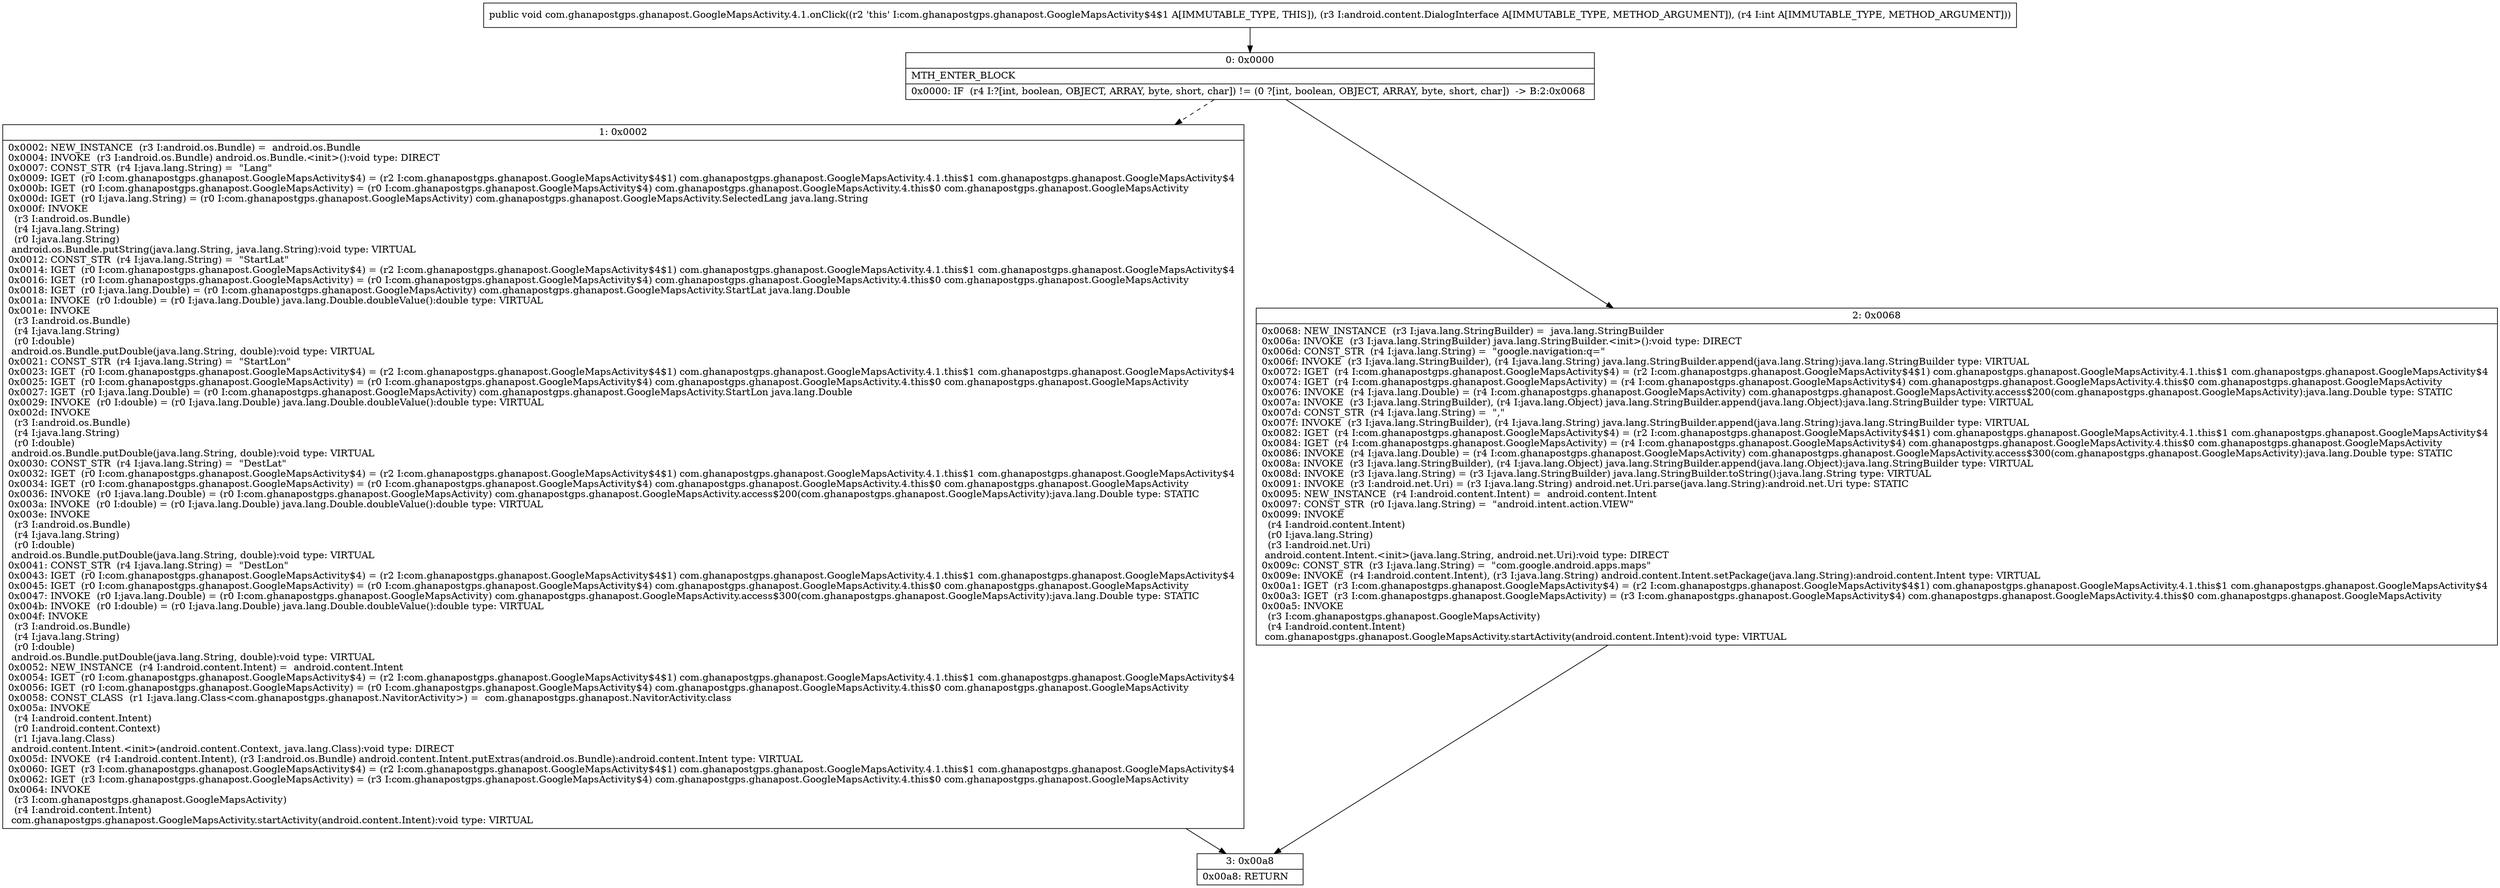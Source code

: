 digraph "CFG forcom.ghanapostgps.ghanapost.GoogleMapsActivity.4.1.onClick(Landroid\/content\/DialogInterface;I)V" {
Node_0 [shape=record,label="{0\:\ 0x0000|MTH_ENTER_BLOCK\l|0x0000: IF  (r4 I:?[int, boolean, OBJECT, ARRAY, byte, short, char]) != (0 ?[int, boolean, OBJECT, ARRAY, byte, short, char])  \-\> B:2:0x0068 \l}"];
Node_1 [shape=record,label="{1\:\ 0x0002|0x0002: NEW_INSTANCE  (r3 I:android.os.Bundle) =  android.os.Bundle \l0x0004: INVOKE  (r3 I:android.os.Bundle) android.os.Bundle.\<init\>():void type: DIRECT \l0x0007: CONST_STR  (r4 I:java.lang.String) =  \"Lang\" \l0x0009: IGET  (r0 I:com.ghanapostgps.ghanapost.GoogleMapsActivity$4) = (r2 I:com.ghanapostgps.ghanapost.GoogleMapsActivity$4$1) com.ghanapostgps.ghanapost.GoogleMapsActivity.4.1.this$1 com.ghanapostgps.ghanapost.GoogleMapsActivity$4 \l0x000b: IGET  (r0 I:com.ghanapostgps.ghanapost.GoogleMapsActivity) = (r0 I:com.ghanapostgps.ghanapost.GoogleMapsActivity$4) com.ghanapostgps.ghanapost.GoogleMapsActivity.4.this$0 com.ghanapostgps.ghanapost.GoogleMapsActivity \l0x000d: IGET  (r0 I:java.lang.String) = (r0 I:com.ghanapostgps.ghanapost.GoogleMapsActivity) com.ghanapostgps.ghanapost.GoogleMapsActivity.SelectedLang java.lang.String \l0x000f: INVOKE  \l  (r3 I:android.os.Bundle)\l  (r4 I:java.lang.String)\l  (r0 I:java.lang.String)\l android.os.Bundle.putString(java.lang.String, java.lang.String):void type: VIRTUAL \l0x0012: CONST_STR  (r4 I:java.lang.String) =  \"StartLat\" \l0x0014: IGET  (r0 I:com.ghanapostgps.ghanapost.GoogleMapsActivity$4) = (r2 I:com.ghanapostgps.ghanapost.GoogleMapsActivity$4$1) com.ghanapostgps.ghanapost.GoogleMapsActivity.4.1.this$1 com.ghanapostgps.ghanapost.GoogleMapsActivity$4 \l0x0016: IGET  (r0 I:com.ghanapostgps.ghanapost.GoogleMapsActivity) = (r0 I:com.ghanapostgps.ghanapost.GoogleMapsActivity$4) com.ghanapostgps.ghanapost.GoogleMapsActivity.4.this$0 com.ghanapostgps.ghanapost.GoogleMapsActivity \l0x0018: IGET  (r0 I:java.lang.Double) = (r0 I:com.ghanapostgps.ghanapost.GoogleMapsActivity) com.ghanapostgps.ghanapost.GoogleMapsActivity.StartLat java.lang.Double \l0x001a: INVOKE  (r0 I:double) = (r0 I:java.lang.Double) java.lang.Double.doubleValue():double type: VIRTUAL \l0x001e: INVOKE  \l  (r3 I:android.os.Bundle)\l  (r4 I:java.lang.String)\l  (r0 I:double)\l android.os.Bundle.putDouble(java.lang.String, double):void type: VIRTUAL \l0x0021: CONST_STR  (r4 I:java.lang.String) =  \"StartLon\" \l0x0023: IGET  (r0 I:com.ghanapostgps.ghanapost.GoogleMapsActivity$4) = (r2 I:com.ghanapostgps.ghanapost.GoogleMapsActivity$4$1) com.ghanapostgps.ghanapost.GoogleMapsActivity.4.1.this$1 com.ghanapostgps.ghanapost.GoogleMapsActivity$4 \l0x0025: IGET  (r0 I:com.ghanapostgps.ghanapost.GoogleMapsActivity) = (r0 I:com.ghanapostgps.ghanapost.GoogleMapsActivity$4) com.ghanapostgps.ghanapost.GoogleMapsActivity.4.this$0 com.ghanapostgps.ghanapost.GoogleMapsActivity \l0x0027: IGET  (r0 I:java.lang.Double) = (r0 I:com.ghanapostgps.ghanapost.GoogleMapsActivity) com.ghanapostgps.ghanapost.GoogleMapsActivity.StartLon java.lang.Double \l0x0029: INVOKE  (r0 I:double) = (r0 I:java.lang.Double) java.lang.Double.doubleValue():double type: VIRTUAL \l0x002d: INVOKE  \l  (r3 I:android.os.Bundle)\l  (r4 I:java.lang.String)\l  (r0 I:double)\l android.os.Bundle.putDouble(java.lang.String, double):void type: VIRTUAL \l0x0030: CONST_STR  (r4 I:java.lang.String) =  \"DestLat\" \l0x0032: IGET  (r0 I:com.ghanapostgps.ghanapost.GoogleMapsActivity$4) = (r2 I:com.ghanapostgps.ghanapost.GoogleMapsActivity$4$1) com.ghanapostgps.ghanapost.GoogleMapsActivity.4.1.this$1 com.ghanapostgps.ghanapost.GoogleMapsActivity$4 \l0x0034: IGET  (r0 I:com.ghanapostgps.ghanapost.GoogleMapsActivity) = (r0 I:com.ghanapostgps.ghanapost.GoogleMapsActivity$4) com.ghanapostgps.ghanapost.GoogleMapsActivity.4.this$0 com.ghanapostgps.ghanapost.GoogleMapsActivity \l0x0036: INVOKE  (r0 I:java.lang.Double) = (r0 I:com.ghanapostgps.ghanapost.GoogleMapsActivity) com.ghanapostgps.ghanapost.GoogleMapsActivity.access$200(com.ghanapostgps.ghanapost.GoogleMapsActivity):java.lang.Double type: STATIC \l0x003a: INVOKE  (r0 I:double) = (r0 I:java.lang.Double) java.lang.Double.doubleValue():double type: VIRTUAL \l0x003e: INVOKE  \l  (r3 I:android.os.Bundle)\l  (r4 I:java.lang.String)\l  (r0 I:double)\l android.os.Bundle.putDouble(java.lang.String, double):void type: VIRTUAL \l0x0041: CONST_STR  (r4 I:java.lang.String) =  \"DestLon\" \l0x0043: IGET  (r0 I:com.ghanapostgps.ghanapost.GoogleMapsActivity$4) = (r2 I:com.ghanapostgps.ghanapost.GoogleMapsActivity$4$1) com.ghanapostgps.ghanapost.GoogleMapsActivity.4.1.this$1 com.ghanapostgps.ghanapost.GoogleMapsActivity$4 \l0x0045: IGET  (r0 I:com.ghanapostgps.ghanapost.GoogleMapsActivity) = (r0 I:com.ghanapostgps.ghanapost.GoogleMapsActivity$4) com.ghanapostgps.ghanapost.GoogleMapsActivity.4.this$0 com.ghanapostgps.ghanapost.GoogleMapsActivity \l0x0047: INVOKE  (r0 I:java.lang.Double) = (r0 I:com.ghanapostgps.ghanapost.GoogleMapsActivity) com.ghanapostgps.ghanapost.GoogleMapsActivity.access$300(com.ghanapostgps.ghanapost.GoogleMapsActivity):java.lang.Double type: STATIC \l0x004b: INVOKE  (r0 I:double) = (r0 I:java.lang.Double) java.lang.Double.doubleValue():double type: VIRTUAL \l0x004f: INVOKE  \l  (r3 I:android.os.Bundle)\l  (r4 I:java.lang.String)\l  (r0 I:double)\l android.os.Bundle.putDouble(java.lang.String, double):void type: VIRTUAL \l0x0052: NEW_INSTANCE  (r4 I:android.content.Intent) =  android.content.Intent \l0x0054: IGET  (r0 I:com.ghanapostgps.ghanapost.GoogleMapsActivity$4) = (r2 I:com.ghanapostgps.ghanapost.GoogleMapsActivity$4$1) com.ghanapostgps.ghanapost.GoogleMapsActivity.4.1.this$1 com.ghanapostgps.ghanapost.GoogleMapsActivity$4 \l0x0056: IGET  (r0 I:com.ghanapostgps.ghanapost.GoogleMapsActivity) = (r0 I:com.ghanapostgps.ghanapost.GoogleMapsActivity$4) com.ghanapostgps.ghanapost.GoogleMapsActivity.4.this$0 com.ghanapostgps.ghanapost.GoogleMapsActivity \l0x0058: CONST_CLASS  (r1 I:java.lang.Class\<com.ghanapostgps.ghanapost.NavitorActivity\>) =  com.ghanapostgps.ghanapost.NavitorActivity.class \l0x005a: INVOKE  \l  (r4 I:android.content.Intent)\l  (r0 I:android.content.Context)\l  (r1 I:java.lang.Class)\l android.content.Intent.\<init\>(android.content.Context, java.lang.Class):void type: DIRECT \l0x005d: INVOKE  (r4 I:android.content.Intent), (r3 I:android.os.Bundle) android.content.Intent.putExtras(android.os.Bundle):android.content.Intent type: VIRTUAL \l0x0060: IGET  (r3 I:com.ghanapostgps.ghanapost.GoogleMapsActivity$4) = (r2 I:com.ghanapostgps.ghanapost.GoogleMapsActivity$4$1) com.ghanapostgps.ghanapost.GoogleMapsActivity.4.1.this$1 com.ghanapostgps.ghanapost.GoogleMapsActivity$4 \l0x0062: IGET  (r3 I:com.ghanapostgps.ghanapost.GoogleMapsActivity) = (r3 I:com.ghanapostgps.ghanapost.GoogleMapsActivity$4) com.ghanapostgps.ghanapost.GoogleMapsActivity.4.this$0 com.ghanapostgps.ghanapost.GoogleMapsActivity \l0x0064: INVOKE  \l  (r3 I:com.ghanapostgps.ghanapost.GoogleMapsActivity)\l  (r4 I:android.content.Intent)\l com.ghanapostgps.ghanapost.GoogleMapsActivity.startActivity(android.content.Intent):void type: VIRTUAL \l}"];
Node_2 [shape=record,label="{2\:\ 0x0068|0x0068: NEW_INSTANCE  (r3 I:java.lang.StringBuilder) =  java.lang.StringBuilder \l0x006a: INVOKE  (r3 I:java.lang.StringBuilder) java.lang.StringBuilder.\<init\>():void type: DIRECT \l0x006d: CONST_STR  (r4 I:java.lang.String) =  \"google.navigation:q=\" \l0x006f: INVOKE  (r3 I:java.lang.StringBuilder), (r4 I:java.lang.String) java.lang.StringBuilder.append(java.lang.String):java.lang.StringBuilder type: VIRTUAL \l0x0072: IGET  (r4 I:com.ghanapostgps.ghanapost.GoogleMapsActivity$4) = (r2 I:com.ghanapostgps.ghanapost.GoogleMapsActivity$4$1) com.ghanapostgps.ghanapost.GoogleMapsActivity.4.1.this$1 com.ghanapostgps.ghanapost.GoogleMapsActivity$4 \l0x0074: IGET  (r4 I:com.ghanapostgps.ghanapost.GoogleMapsActivity) = (r4 I:com.ghanapostgps.ghanapost.GoogleMapsActivity$4) com.ghanapostgps.ghanapost.GoogleMapsActivity.4.this$0 com.ghanapostgps.ghanapost.GoogleMapsActivity \l0x0076: INVOKE  (r4 I:java.lang.Double) = (r4 I:com.ghanapostgps.ghanapost.GoogleMapsActivity) com.ghanapostgps.ghanapost.GoogleMapsActivity.access$200(com.ghanapostgps.ghanapost.GoogleMapsActivity):java.lang.Double type: STATIC \l0x007a: INVOKE  (r3 I:java.lang.StringBuilder), (r4 I:java.lang.Object) java.lang.StringBuilder.append(java.lang.Object):java.lang.StringBuilder type: VIRTUAL \l0x007d: CONST_STR  (r4 I:java.lang.String) =  \",\" \l0x007f: INVOKE  (r3 I:java.lang.StringBuilder), (r4 I:java.lang.String) java.lang.StringBuilder.append(java.lang.String):java.lang.StringBuilder type: VIRTUAL \l0x0082: IGET  (r4 I:com.ghanapostgps.ghanapost.GoogleMapsActivity$4) = (r2 I:com.ghanapostgps.ghanapost.GoogleMapsActivity$4$1) com.ghanapostgps.ghanapost.GoogleMapsActivity.4.1.this$1 com.ghanapostgps.ghanapost.GoogleMapsActivity$4 \l0x0084: IGET  (r4 I:com.ghanapostgps.ghanapost.GoogleMapsActivity) = (r4 I:com.ghanapostgps.ghanapost.GoogleMapsActivity$4) com.ghanapostgps.ghanapost.GoogleMapsActivity.4.this$0 com.ghanapostgps.ghanapost.GoogleMapsActivity \l0x0086: INVOKE  (r4 I:java.lang.Double) = (r4 I:com.ghanapostgps.ghanapost.GoogleMapsActivity) com.ghanapostgps.ghanapost.GoogleMapsActivity.access$300(com.ghanapostgps.ghanapost.GoogleMapsActivity):java.lang.Double type: STATIC \l0x008a: INVOKE  (r3 I:java.lang.StringBuilder), (r4 I:java.lang.Object) java.lang.StringBuilder.append(java.lang.Object):java.lang.StringBuilder type: VIRTUAL \l0x008d: INVOKE  (r3 I:java.lang.String) = (r3 I:java.lang.StringBuilder) java.lang.StringBuilder.toString():java.lang.String type: VIRTUAL \l0x0091: INVOKE  (r3 I:android.net.Uri) = (r3 I:java.lang.String) android.net.Uri.parse(java.lang.String):android.net.Uri type: STATIC \l0x0095: NEW_INSTANCE  (r4 I:android.content.Intent) =  android.content.Intent \l0x0097: CONST_STR  (r0 I:java.lang.String) =  \"android.intent.action.VIEW\" \l0x0099: INVOKE  \l  (r4 I:android.content.Intent)\l  (r0 I:java.lang.String)\l  (r3 I:android.net.Uri)\l android.content.Intent.\<init\>(java.lang.String, android.net.Uri):void type: DIRECT \l0x009c: CONST_STR  (r3 I:java.lang.String) =  \"com.google.android.apps.maps\" \l0x009e: INVOKE  (r4 I:android.content.Intent), (r3 I:java.lang.String) android.content.Intent.setPackage(java.lang.String):android.content.Intent type: VIRTUAL \l0x00a1: IGET  (r3 I:com.ghanapostgps.ghanapost.GoogleMapsActivity$4) = (r2 I:com.ghanapostgps.ghanapost.GoogleMapsActivity$4$1) com.ghanapostgps.ghanapost.GoogleMapsActivity.4.1.this$1 com.ghanapostgps.ghanapost.GoogleMapsActivity$4 \l0x00a3: IGET  (r3 I:com.ghanapostgps.ghanapost.GoogleMapsActivity) = (r3 I:com.ghanapostgps.ghanapost.GoogleMapsActivity$4) com.ghanapostgps.ghanapost.GoogleMapsActivity.4.this$0 com.ghanapostgps.ghanapost.GoogleMapsActivity \l0x00a5: INVOKE  \l  (r3 I:com.ghanapostgps.ghanapost.GoogleMapsActivity)\l  (r4 I:android.content.Intent)\l com.ghanapostgps.ghanapost.GoogleMapsActivity.startActivity(android.content.Intent):void type: VIRTUAL \l}"];
Node_3 [shape=record,label="{3\:\ 0x00a8|0x00a8: RETURN   \l}"];
MethodNode[shape=record,label="{public void com.ghanapostgps.ghanapost.GoogleMapsActivity.4.1.onClick((r2 'this' I:com.ghanapostgps.ghanapost.GoogleMapsActivity$4$1 A[IMMUTABLE_TYPE, THIS]), (r3 I:android.content.DialogInterface A[IMMUTABLE_TYPE, METHOD_ARGUMENT]), (r4 I:int A[IMMUTABLE_TYPE, METHOD_ARGUMENT])) }"];
MethodNode -> Node_0;
Node_0 -> Node_1[style=dashed];
Node_0 -> Node_2;
Node_1 -> Node_3;
Node_2 -> Node_3;
}

